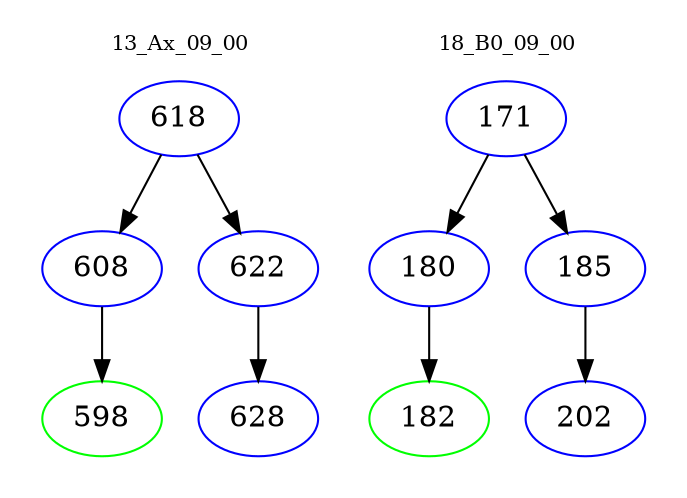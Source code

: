 digraph{
subgraph cluster_0 {
color = white
label = "13_Ax_09_00";
fontsize=10;
T0_618 [label="618", color="blue"]
T0_618 -> T0_608 [color="black"]
T0_608 [label="608", color="blue"]
T0_608 -> T0_598 [color="black"]
T0_598 [label="598", color="green"]
T0_618 -> T0_622 [color="black"]
T0_622 [label="622", color="blue"]
T0_622 -> T0_628 [color="black"]
T0_628 [label="628", color="blue"]
}
subgraph cluster_1 {
color = white
label = "18_B0_09_00";
fontsize=10;
T1_171 [label="171", color="blue"]
T1_171 -> T1_180 [color="black"]
T1_180 [label="180", color="blue"]
T1_180 -> T1_182 [color="black"]
T1_182 [label="182", color="green"]
T1_171 -> T1_185 [color="black"]
T1_185 [label="185", color="blue"]
T1_185 -> T1_202 [color="black"]
T1_202 [label="202", color="blue"]
}
}
